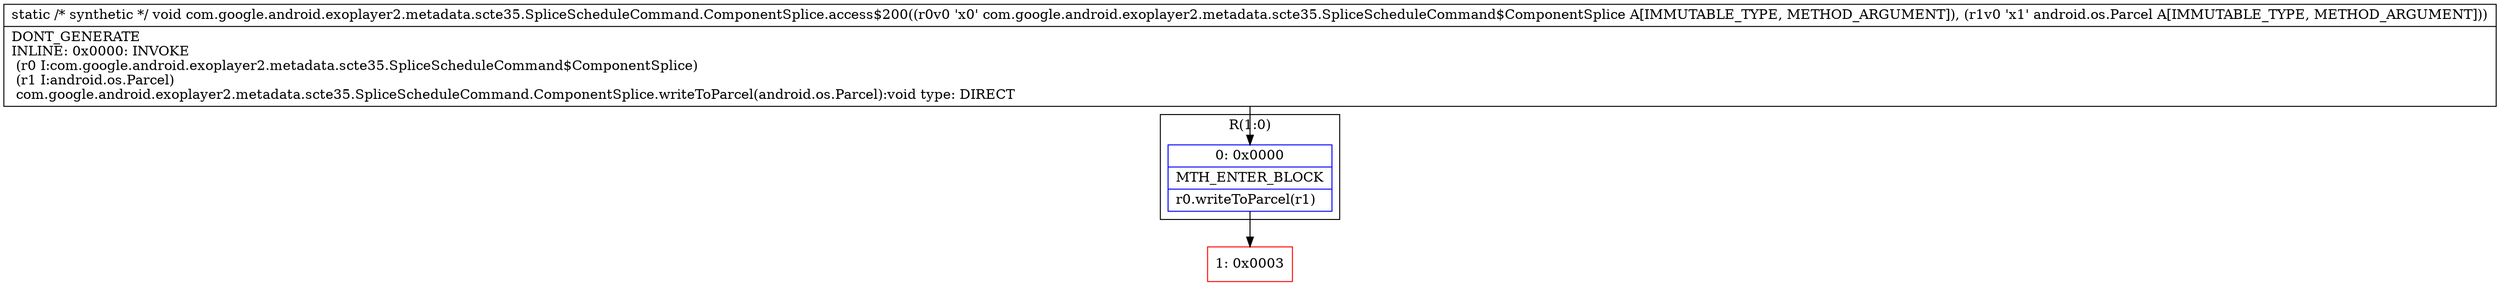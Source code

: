 digraph "CFG forcom.google.android.exoplayer2.metadata.scte35.SpliceScheduleCommand.ComponentSplice.access$200(Lcom\/google\/android\/exoplayer2\/metadata\/scte35\/SpliceScheduleCommand$ComponentSplice;Landroid\/os\/Parcel;)V" {
subgraph cluster_Region_1785078911 {
label = "R(1:0)";
node [shape=record,color=blue];
Node_0 [shape=record,label="{0\:\ 0x0000|MTH_ENTER_BLOCK\l|r0.writeToParcel(r1)\l}"];
}
Node_1 [shape=record,color=red,label="{1\:\ 0x0003}"];
MethodNode[shape=record,label="{static \/* synthetic *\/ void com.google.android.exoplayer2.metadata.scte35.SpliceScheduleCommand.ComponentSplice.access$200((r0v0 'x0' com.google.android.exoplayer2.metadata.scte35.SpliceScheduleCommand$ComponentSplice A[IMMUTABLE_TYPE, METHOD_ARGUMENT]), (r1v0 'x1' android.os.Parcel A[IMMUTABLE_TYPE, METHOD_ARGUMENT]))  | DONT_GENERATE\lINLINE: 0x0000: INVOKE  \l  (r0 I:com.google.android.exoplayer2.metadata.scte35.SpliceScheduleCommand$ComponentSplice)\l  (r1 I:android.os.Parcel)\l com.google.android.exoplayer2.metadata.scte35.SpliceScheduleCommand.ComponentSplice.writeToParcel(android.os.Parcel):void type: DIRECT\l}"];
MethodNode -> Node_0;
Node_0 -> Node_1;
}

